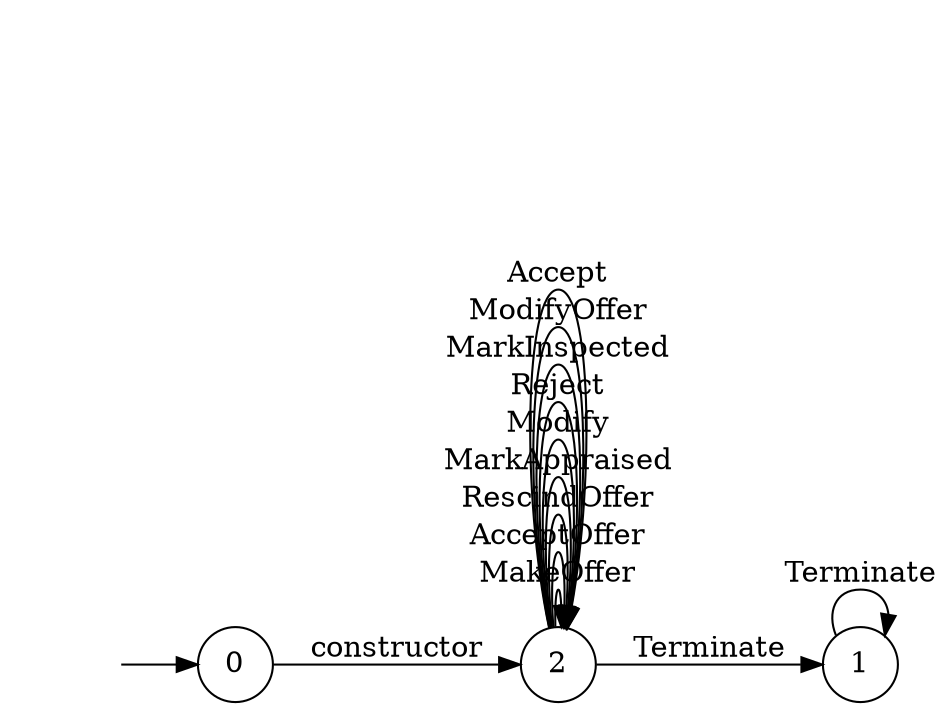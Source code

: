digraph "Dapp-Automata-data/fuzzer/testnetdata-model-rq1/AssetTransfer/FSM-1" {
	graph [rankdir=LR]
	"" [label="" shape=plaintext]
	2 [label=2 shape=circle]
	1 [label=1 shape=circle]
	0 [label=0 shape=circle]
	"" -> 0 [label=""]
	0 -> 2 [label=constructor]
	2 -> 2 [label=MakeOffer]
	2 -> 1 [label=Terminate]
	2 -> 2 [label=AcceptOffer]
	2 -> 2 [label=RescindOffer]
	2 -> 2 [label=MarkAppraised]
	2 -> 2 [label=Modify]
	2 -> 2 [label=Reject]
	2 -> 2 [label=MarkInspected]
	2 -> 2 [label=ModifyOffer]
	2 -> 2 [label=Accept]
	1 -> 1 [label=Terminate]
}
